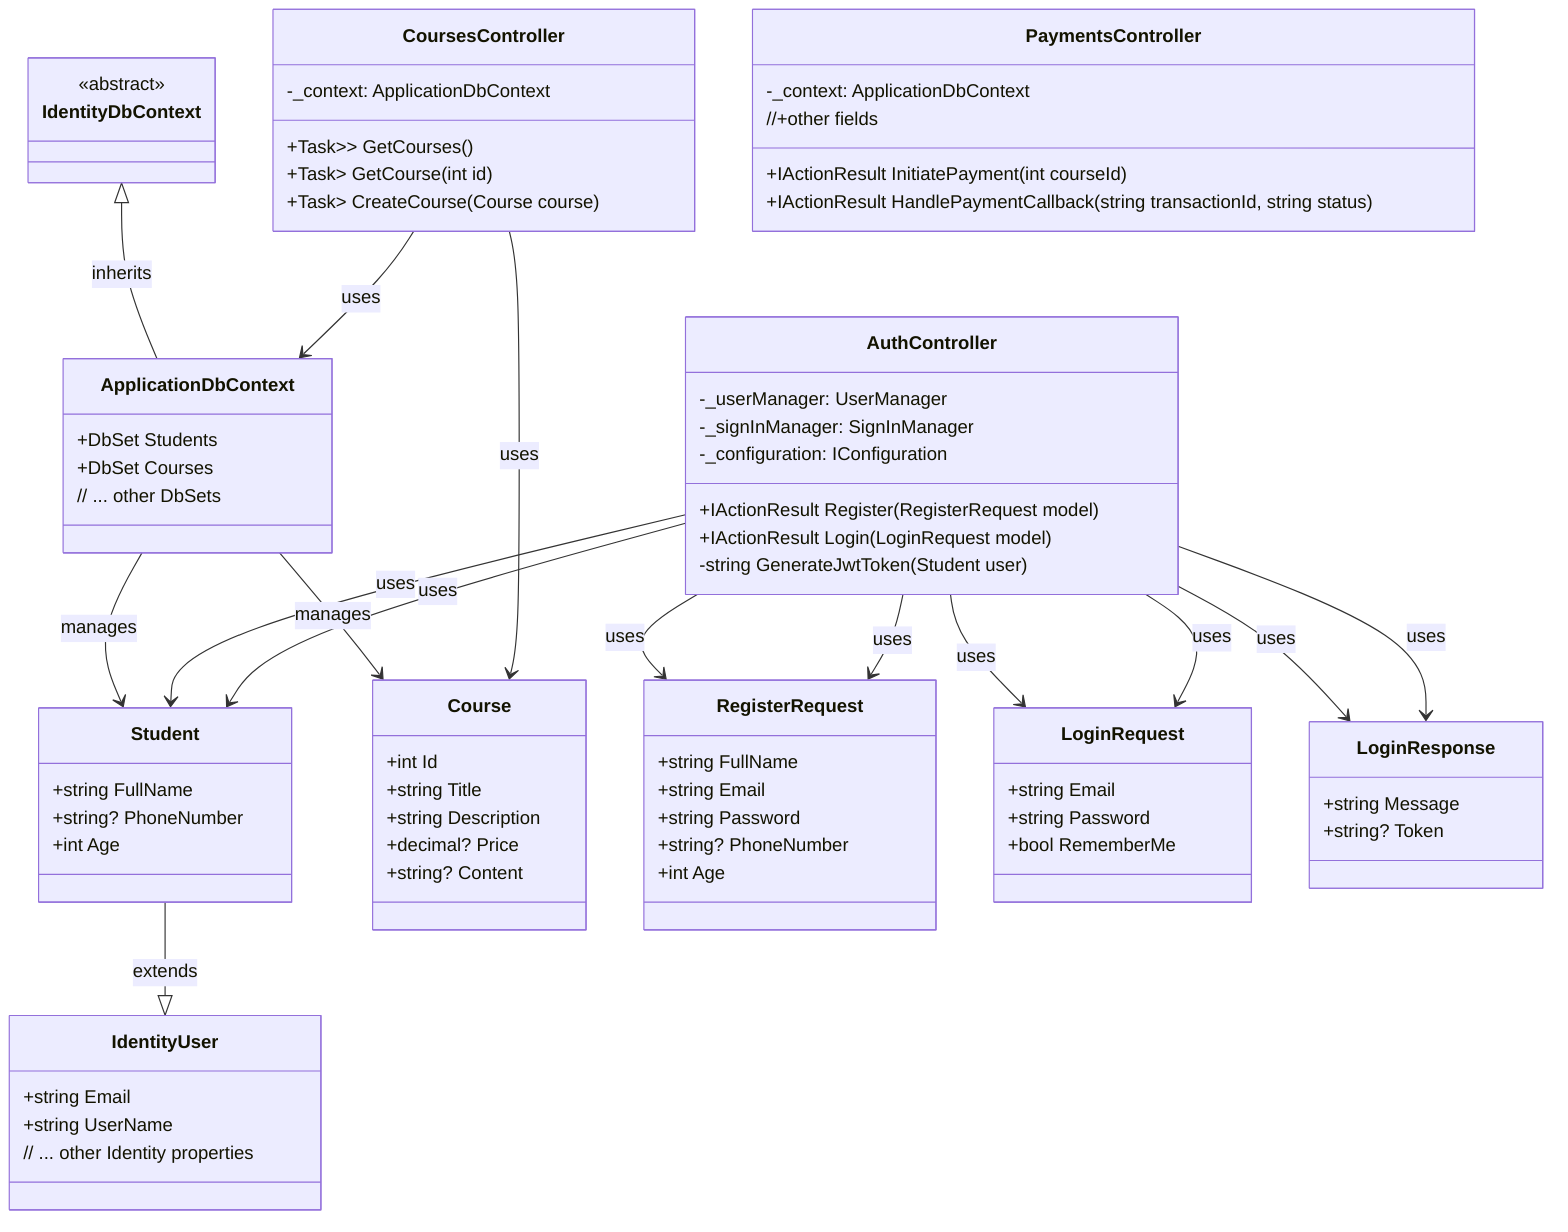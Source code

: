classDiagram

class IdentityDbContext {
        <<abstract>>
    }

  class Student {
    +string FullName
    +string? PhoneNumber
    +int Age
  }
  class IdentityUser {
    +string Email
    +string UserName
    // ... other Identity properties
  }
  Student --|> IdentityUser : extends

  class Course {
    +int Id
    +string Title
    +string Description
    +decimal? Price
    +string? Content
  }

  class ApplicationDbContext {
    +DbSet<Student> Students
    +DbSet<Course> Courses
    // ... other DbSets
  }
IdentityDbContext <|-- ApplicationDbContext : inherits
    ApplicationDbContext --> Student : manages
    ApplicationDbContext --> Course : manages

  class RegisterRequest {
    +string FullName
    +string Email
    +string Password
    +string? PhoneNumber
    +int Age
  }

  class LoginRequest {
    +string Email
    +string Password
    +bool RememberMe
  }
  
  class LoginResponse{
     +string Message
     +string? Token
  }

  class AuthController {
    -_userManager: UserManager<Student>
    -_signInManager: SignInManager<Student>
    -_configuration: IConfiguration
    +IActionResult Register(RegisterRequest model)
    +IActionResult Login(LoginRequest model)
    -string GenerateJwtToken(Student user)
  }

  class CoursesController {
    -_context: ApplicationDbContext
    +Task<ActionResult<IEnumerable<Course>>> GetCourses()
    +Task<ActionResult<Course>> GetCourse(int id)
    +Task<ActionResult<Course>> CreateCourse(Course course)
  }
  
  class PaymentsController {
      -_context: ApplicationDbContext
      //+other fields
      +IActionResult InitiatePayment(int courseId)
      +IActionResult HandlePaymentCallback(string transactionId, string status)
  }
  
  
  
  AuthController --> Student : uses
  AuthController --> RegisterRequest : uses
  AuthController --> LoginRequest : uses
  AuthController --> LoginResponse : uses
  
  
  AuthController --> Student : uses
  AuthController --> RegisterRequest : uses
  AuthController --> LoginRequest : uses
  AuthController --> LoginResponse : uses
  
  CoursesController --> Course : uses
  CoursesController --> ApplicationDbContext : uses